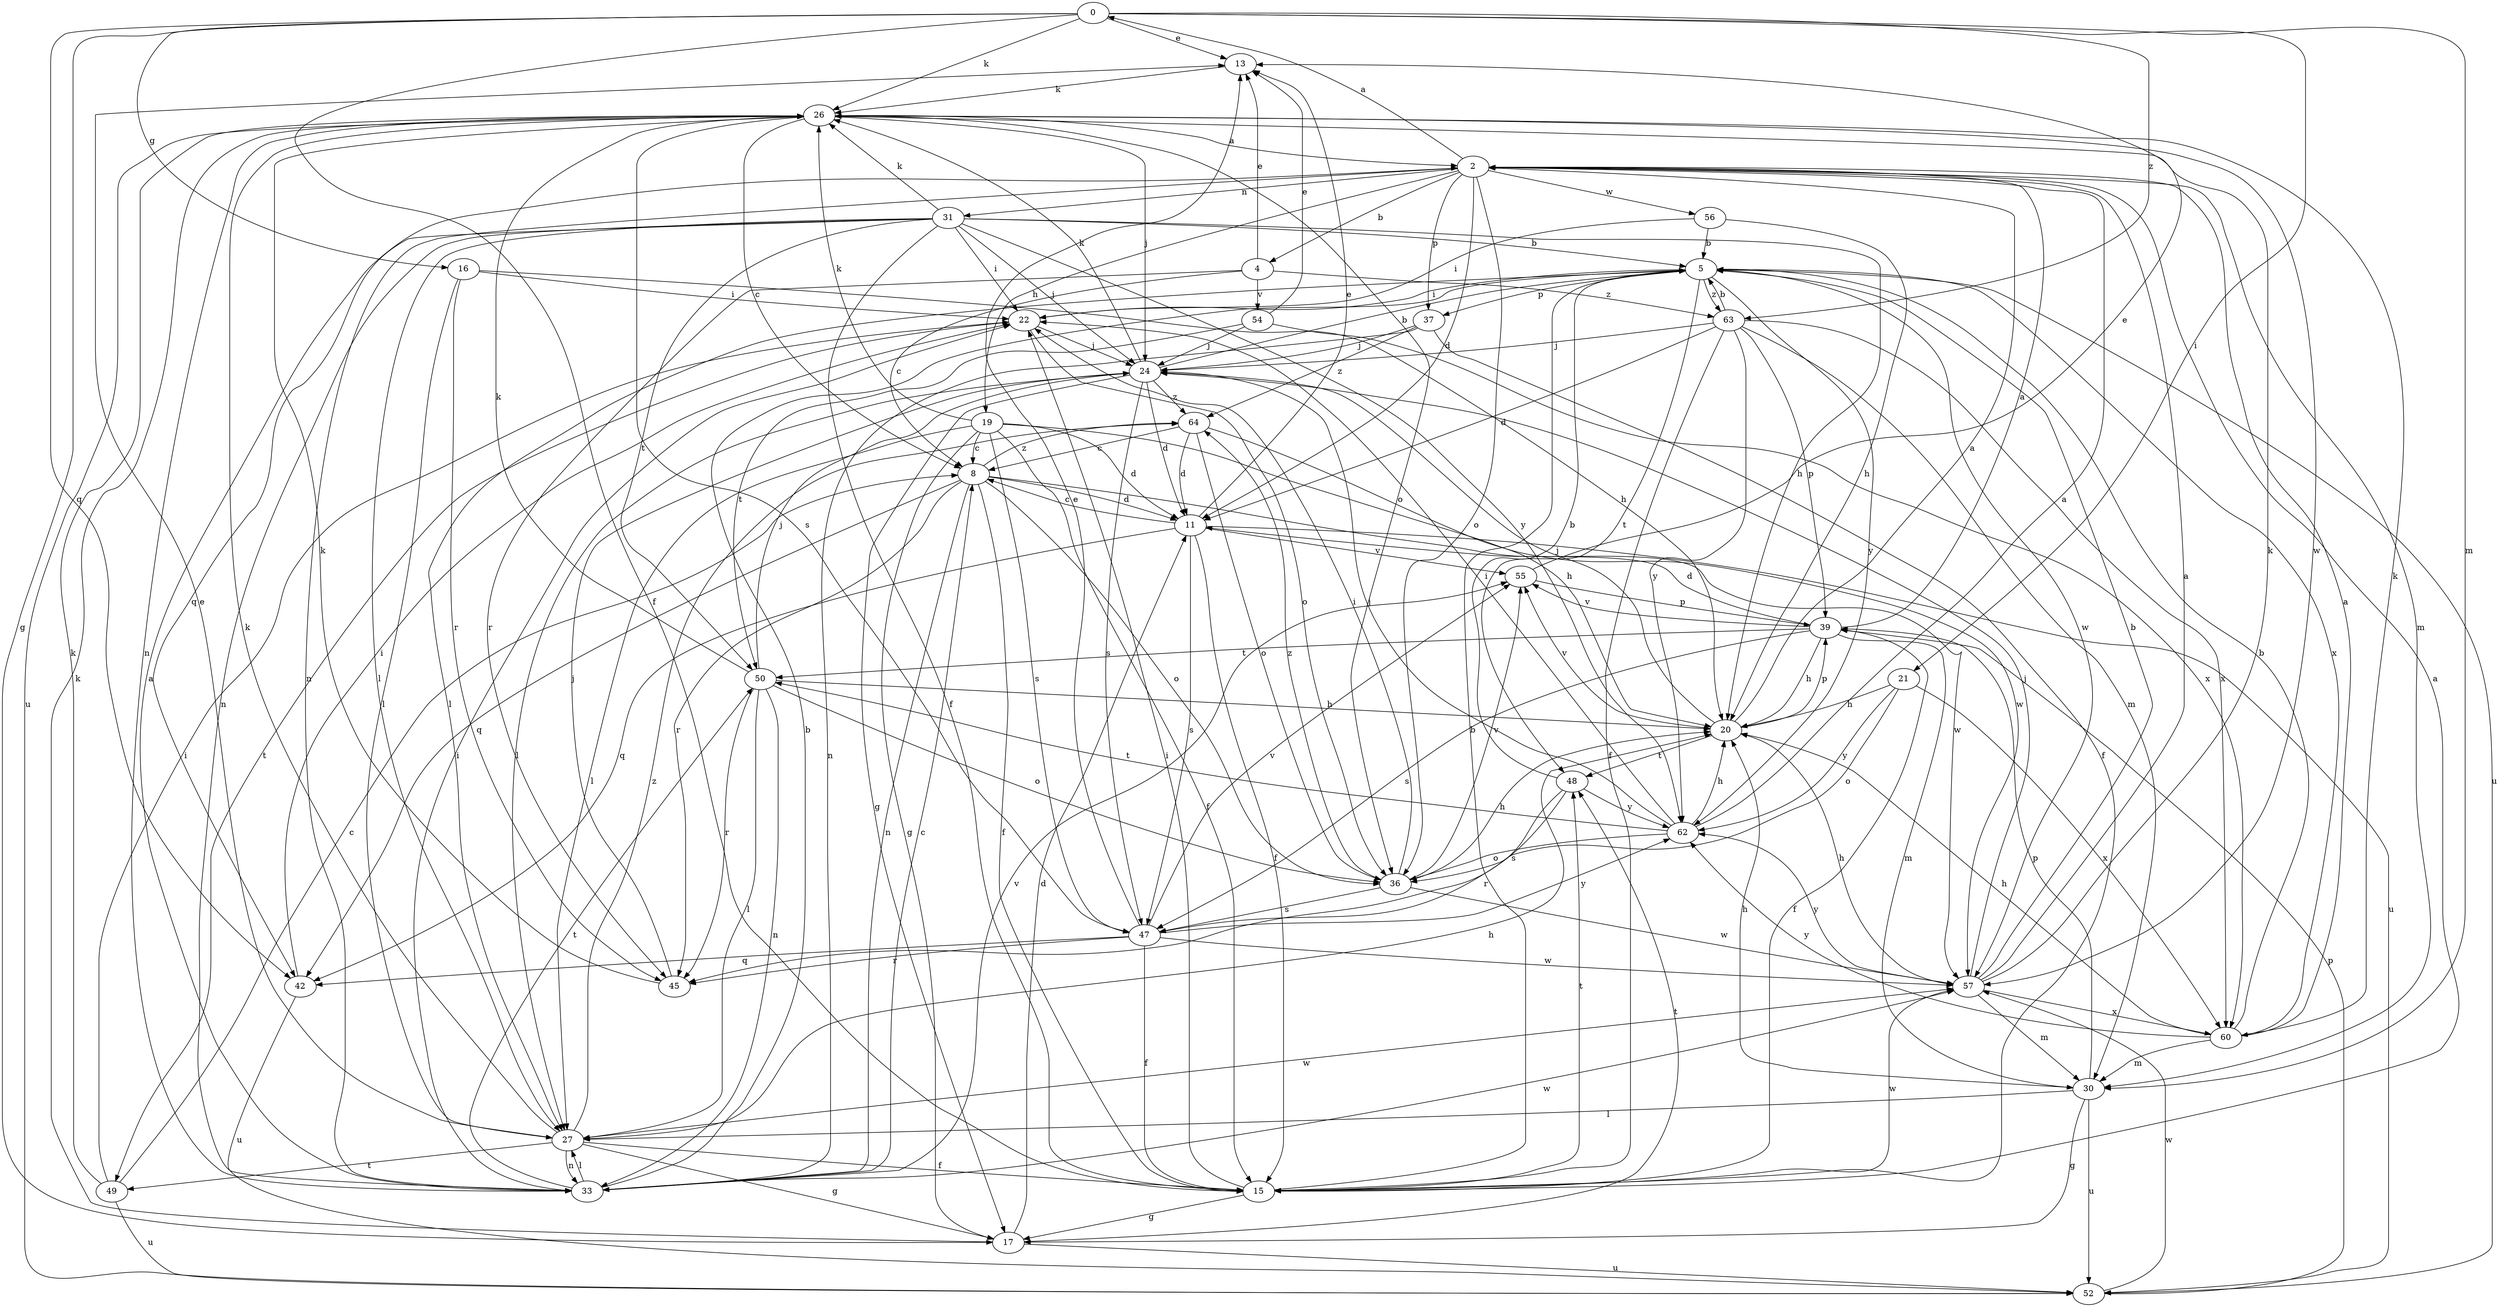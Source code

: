 strict digraph  {
0;
2;
4;
5;
8;
11;
13;
15;
16;
17;
19;
20;
21;
22;
24;
26;
27;
30;
31;
33;
36;
37;
39;
42;
45;
47;
48;
49;
50;
52;
54;
55;
56;
57;
60;
62;
63;
64;
0 -> 13  [label=e];
0 -> 15  [label=f];
0 -> 16  [label=g];
0 -> 17  [label=g];
0 -> 21  [label=i];
0 -> 26  [label=k];
0 -> 30  [label=m];
0 -> 42  [label=q];
0 -> 63  [label=z];
2 -> 0  [label=a];
2 -> 4  [label=b];
2 -> 11  [label=d];
2 -> 19  [label=h];
2 -> 30  [label=m];
2 -> 31  [label=n];
2 -> 33  [label=n];
2 -> 36  [label=o];
2 -> 37  [label=p];
2 -> 56  [label=w];
4 -> 8  [label=c];
4 -> 13  [label=e];
4 -> 45  [label=r];
4 -> 54  [label=v];
4 -> 63  [label=z];
5 -> 22  [label=i];
5 -> 27  [label=l];
5 -> 37  [label=p];
5 -> 48  [label=t];
5 -> 52  [label=u];
5 -> 57  [label=w];
5 -> 60  [label=x];
5 -> 62  [label=y];
5 -> 63  [label=z];
8 -> 11  [label=d];
8 -> 15  [label=f];
8 -> 33  [label=n];
8 -> 36  [label=o];
8 -> 42  [label=q];
8 -> 45  [label=r];
8 -> 57  [label=w];
8 -> 64  [label=z];
11 -> 8  [label=c];
11 -> 13  [label=e];
11 -> 15  [label=f];
11 -> 42  [label=q];
11 -> 47  [label=s];
11 -> 52  [label=u];
11 -> 55  [label=v];
13 -> 26  [label=k];
15 -> 2  [label=a];
15 -> 5  [label=b];
15 -> 17  [label=g];
15 -> 22  [label=i];
15 -> 48  [label=t];
15 -> 57  [label=w];
16 -> 20  [label=h];
16 -> 22  [label=i];
16 -> 27  [label=l];
16 -> 45  [label=r];
17 -> 11  [label=d];
17 -> 26  [label=k];
17 -> 48  [label=t];
17 -> 52  [label=u];
19 -> 8  [label=c];
19 -> 11  [label=d];
19 -> 15  [label=f];
19 -> 17  [label=g];
19 -> 26  [label=k];
19 -> 27  [label=l];
19 -> 47  [label=s];
19 -> 57  [label=w];
20 -> 2  [label=a];
20 -> 24  [label=j];
20 -> 39  [label=p];
20 -> 48  [label=t];
20 -> 55  [label=v];
21 -> 20  [label=h];
21 -> 36  [label=o];
21 -> 60  [label=x];
21 -> 62  [label=y];
22 -> 24  [label=j];
22 -> 36  [label=o];
22 -> 49  [label=t];
24 -> 5  [label=b];
24 -> 11  [label=d];
24 -> 17  [label=g];
24 -> 26  [label=k];
24 -> 27  [label=l];
24 -> 47  [label=s];
24 -> 64  [label=z];
26 -> 2  [label=a];
26 -> 8  [label=c];
26 -> 24  [label=j];
26 -> 33  [label=n];
26 -> 36  [label=o];
26 -> 47  [label=s];
26 -> 52  [label=u];
26 -> 57  [label=w];
27 -> 13  [label=e];
27 -> 15  [label=f];
27 -> 17  [label=g];
27 -> 20  [label=h];
27 -> 26  [label=k];
27 -> 33  [label=n];
27 -> 49  [label=t];
27 -> 57  [label=w];
27 -> 64  [label=z];
30 -> 17  [label=g];
30 -> 20  [label=h];
30 -> 27  [label=l];
30 -> 39  [label=p];
30 -> 52  [label=u];
31 -> 5  [label=b];
31 -> 15  [label=f];
31 -> 20  [label=h];
31 -> 22  [label=i];
31 -> 24  [label=j];
31 -> 26  [label=k];
31 -> 27  [label=l];
31 -> 33  [label=n];
31 -> 42  [label=q];
31 -> 50  [label=t];
31 -> 62  [label=y];
33 -> 2  [label=a];
33 -> 5  [label=b];
33 -> 8  [label=c];
33 -> 22  [label=i];
33 -> 27  [label=l];
33 -> 50  [label=t];
33 -> 55  [label=v];
33 -> 57  [label=w];
36 -> 20  [label=h];
36 -> 22  [label=i];
36 -> 47  [label=s];
36 -> 55  [label=v];
36 -> 57  [label=w];
36 -> 64  [label=z];
37 -> 15  [label=f];
37 -> 24  [label=j];
37 -> 33  [label=n];
37 -> 64  [label=z];
39 -> 2  [label=a];
39 -> 11  [label=d];
39 -> 15  [label=f];
39 -> 20  [label=h];
39 -> 30  [label=m];
39 -> 47  [label=s];
39 -> 50  [label=t];
39 -> 55  [label=v];
42 -> 22  [label=i];
42 -> 52  [label=u];
45 -> 24  [label=j];
45 -> 26  [label=k];
47 -> 13  [label=e];
47 -> 15  [label=f];
47 -> 42  [label=q];
47 -> 45  [label=r];
47 -> 55  [label=v];
47 -> 57  [label=w];
47 -> 62  [label=y];
48 -> 5  [label=b];
48 -> 45  [label=r];
48 -> 47  [label=s];
48 -> 62  [label=y];
49 -> 8  [label=c];
49 -> 22  [label=i];
49 -> 26  [label=k];
49 -> 52  [label=u];
50 -> 20  [label=h];
50 -> 24  [label=j];
50 -> 26  [label=k];
50 -> 27  [label=l];
50 -> 33  [label=n];
50 -> 36  [label=o];
50 -> 45  [label=r];
52 -> 39  [label=p];
52 -> 57  [label=w];
54 -> 13  [label=e];
54 -> 24  [label=j];
54 -> 50  [label=t];
54 -> 60  [label=x];
55 -> 13  [label=e];
55 -> 39  [label=p];
56 -> 5  [label=b];
56 -> 20  [label=h];
56 -> 22  [label=i];
57 -> 2  [label=a];
57 -> 5  [label=b];
57 -> 20  [label=h];
57 -> 24  [label=j];
57 -> 26  [label=k];
57 -> 30  [label=m];
57 -> 60  [label=x];
57 -> 62  [label=y];
60 -> 2  [label=a];
60 -> 5  [label=b];
60 -> 20  [label=h];
60 -> 26  [label=k];
60 -> 30  [label=m];
60 -> 62  [label=y];
62 -> 2  [label=a];
62 -> 20  [label=h];
62 -> 22  [label=i];
62 -> 24  [label=j];
62 -> 36  [label=o];
62 -> 50  [label=t];
63 -> 5  [label=b];
63 -> 11  [label=d];
63 -> 15  [label=f];
63 -> 24  [label=j];
63 -> 30  [label=m];
63 -> 39  [label=p];
63 -> 60  [label=x];
63 -> 62  [label=y];
64 -> 8  [label=c];
64 -> 11  [label=d];
64 -> 20  [label=h];
64 -> 36  [label=o];
}
